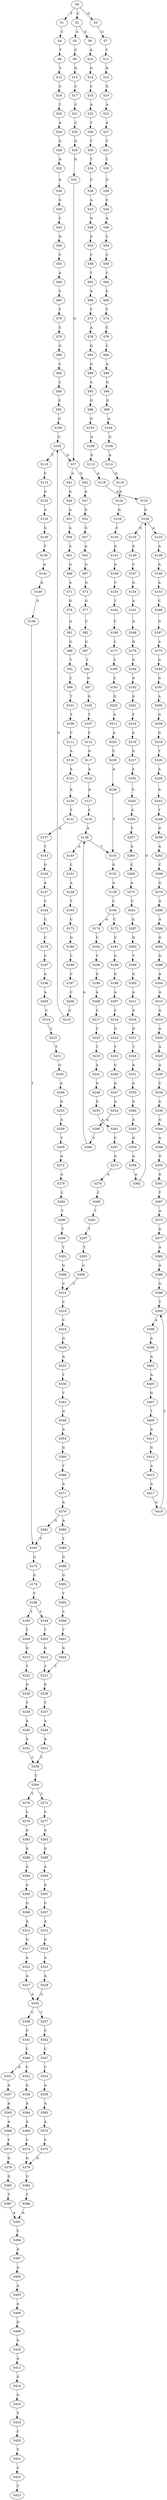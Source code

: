 strict digraph  {
	S0 -> S1 [ label = T ];
	S0 -> S2 [ label = C ];
	S0 -> S3 [ label = G ];
	S1 -> S4 [ label = C ];
	S2 -> S5 [ label = A ];
	S2 -> S6 [ label = G ];
	S3 -> S7 [ label = G ];
	S4 -> S8 [ label = T ];
	S5 -> S9 [ label = C ];
	S6 -> S10 [ label = A ];
	S7 -> S11 [ label = T ];
	S8 -> S12 [ label = T ];
	S9 -> S13 [ label = G ];
	S10 -> S14 [ label = G ];
	S11 -> S15 [ label = G ];
	S12 -> S16 [ label = G ];
	S13 -> S17 [ label = C ];
	S14 -> S18 [ label = C ];
	S15 -> S19 [ label = G ];
	S16 -> S20 [ label = T ];
	S17 -> S21 [ label = C ];
	S18 -> S22 [ label = A ];
	S19 -> S23 [ label = A ];
	S20 -> S24 [ label = A ];
	S21 -> S25 [ label = C ];
	S22 -> S26 [ label = T ];
	S23 -> S27 [ label = A ];
	S24 -> S28 [ label = G ];
	S25 -> S29 [ label = G ];
	S26 -> S30 [ label = T ];
	S27 -> S31 [ label = T ];
	S28 -> S32 [ label = A ];
	S29 -> S33 [ label = G ];
	S30 -> S34 [ label = T ];
	S31 -> S35 [ label = C ];
	S32 -> S36 [ label = A ];
	S33 -> S37 [ label = G ];
	S34 -> S38 [ label = C ];
	S35 -> S39 [ label = G ];
	S36 -> S40 [ label = G ];
	S37 -> S41 [ label = A ];
	S37 -> S42 [ label = G ];
	S38 -> S43 [ label = A ];
	S39 -> S44 [ label = C ];
	S40 -> S45 [ label = C ];
	S41 -> S46 [ label = G ];
	S42 -> S47 [ label = A ];
	S43 -> S48 [ label = G ];
	S44 -> S49 [ label = A ];
	S45 -> S50 [ label = G ];
	S46 -> S51 [ label = A ];
	S47 -> S52 [ label = G ];
	S48 -> S53 [ label = A ];
	S49 -> S54 [ label = C ];
	S50 -> S55 [ label = C ];
	S51 -> S56 [ label = A ];
	S52 -> S57 [ label = G ];
	S53 -> S58 [ label = C ];
	S54 -> S59 [ label = C ];
	S55 -> S60 [ label = A ];
	S56 -> S61 [ label = A ];
	S57 -> S62 [ label = A ];
	S58 -> S63 [ label = T ];
	S59 -> S64 [ label = C ];
	S60 -> S65 [ label = C ];
	S61 -> S66 [ label = G ];
	S62 -> S67 [ label = G ];
	S63 -> S68 [ label = A ];
	S64 -> S69 [ label = G ];
	S65 -> S70 [ label = T ];
	S66 -> S71 [ label = A ];
	S67 -> S72 [ label = G ];
	S68 -> S73 [ label = T ];
	S69 -> S74 [ label = T ];
	S70 -> S75 [ label = C ];
	S71 -> S76 [ label = G ];
	S72 -> S77 [ label = G ];
	S73 -> S78 [ label = A ];
	S74 -> S79 [ label = C ];
	S75 -> S80 [ label = G ];
	S76 -> S81 [ label = A ];
	S77 -> S82 [ label = C ];
	S78 -> S83 [ label = G ];
	S79 -> S84 [ label = C ];
	S80 -> S85 [ label = C ];
	S81 -> S86 [ label = G ];
	S82 -> S87 [ label = G ];
	S83 -> S88 [ label = G ];
	S84 -> S89 [ label = A ];
	S85 -> S90 [ label = C ];
	S86 -> S91 [ label = T ];
	S87 -> S92 [ label = T ];
	S88 -> S93 [ label = A ];
	S89 -> S94 [ label = G ];
	S90 -> S95 [ label = C ];
	S91 -> S96 [ label = C ];
	S92 -> S97 [ label = G ];
	S93 -> S98 [ label = G ];
	S94 -> S99 [ label = G ];
	S95 -> S100 [ label = G ];
	S96 -> S101 [ label = T ];
	S97 -> S102 [ label = G ];
	S98 -> S103 [ label = G ];
	S99 -> S104 [ label = A ];
	S100 -> S105 [ label = G ];
	S101 -> S106 [ label = T ];
	S102 -> S107 [ label = T ];
	S103 -> S108 [ label = A ];
	S104 -> S109 [ label = G ];
	S105 -> S37 [ label = G ];
	S105 -> S110 [ label = T ];
	S106 -> S111 [ label = C ];
	S107 -> S112 [ label = C ];
	S108 -> S113 [ label = G ];
	S109 -> S114 [ label = A ];
	S110 -> S115 [ label = C ];
	S111 -> S116 [ label = A ];
	S112 -> S117 [ label = G ];
	S113 -> S118 [ label = A ];
	S114 -> S119 [ label = G ];
	S115 -> S120 [ label = G ];
	S116 -> S121 [ label = A ];
	S117 -> S122 [ label = A ];
	S118 -> S123 [ label = A ];
	S119 -> S124 [ label = A ];
	S120 -> S125 [ label = A ];
	S121 -> S126 [ label = A ];
	S122 -> S127 [ label = A ];
	S123 -> S128 [ label = G ];
	S124 -> S129 [ label = G ];
	S125 -> S130 [ label = G ];
	S126 -> S131 [ label = T ];
	S127 -> S132 [ label = C ];
	S128 -> S133 [ label = A ];
	S128 -> S134 [ label = G ];
	S129 -> S135 [ label = C ];
	S130 -> S136 [ label = T ];
	S131 -> S137 [ label = A ];
	S132 -> S138 [ label = A ];
	S133 -> S139 [ label = A ];
	S134 -> S140 [ label = G ];
	S135 -> S141 [ label = G ];
	S136 -> S142 [ label = A ];
	S137 -> S143 [ label = T ];
	S138 -> S144 [ label = A ];
	S138 -> S145 [ label = T ];
	S139 -> S146 [ label = A ];
	S140 -> S147 [ label = C ];
	S141 -> S148 [ label = A ];
	S142 -> S149 [ label = A ];
	S143 -> S150 [ label = G ];
	S144 -> S151 [ label = C ];
	S145 -> S152 [ label = G ];
	S146 -> S153 [ label = A ];
	S147 -> S154 [ label = G ];
	S148 -> S155 [ label = C ];
	S149 -> S156 [ label = G ];
	S150 -> S157 [ label = A ];
	S151 -> S158 [ label = A ];
	S152 -> S159 [ label = A ];
	S153 -> S160 [ label = C ];
	S154 -> S161 [ label = A ];
	S155 -> S162 [ label = T ];
	S156 -> S163 [ label = T ];
	S157 -> S164 [ label = C ];
	S158 -> S165 [ label = T ];
	S159 -> S166 [ label = C ];
	S160 -> S167 [ label = G ];
	S161 -> S168 [ label = A ];
	S162 -> S169 [ label = C ];
	S163 -> S170 [ label = G ];
	S164 -> S171 [ label = C ];
	S165 -> S172 [ label = C ];
	S166 -> S173 [ label = C ];
	S166 -> S174 [ label = A ];
	S167 -> S175 [ label = A ];
	S168 -> S176 [ label = G ];
	S169 -> S177 [ label = C ];
	S170 -> S178 [ label = G ];
	S171 -> S179 [ label = C ];
	S172 -> S180 [ label = G ];
	S173 -> S181 [ label = C ];
	S174 -> S182 [ label = C ];
	S175 -> S183 [ label = G ];
	S176 -> S184 [ label = G ];
	S177 -> S185 [ label = T ];
	S178 -> S186 [ label = T ];
	S179 -> S187 [ label = C ];
	S180 -> S188 [ label = C ];
	S181 -> S189 [ label = G ];
	S182 -> S190 [ label = C ];
	S183 -> S191 [ label = G ];
	S184 -> S192 [ label = A ];
	S185 -> S193 [ label = C ];
	S186 -> S194 [ label = C ];
	S186 -> S195 [ label = T ];
	S187 -> S196 [ label = A ];
	S188 -> S197 [ label = C ];
	S189 -> S198 [ label = G ];
	S190 -> S199 [ label = G ];
	S191 -> S200 [ label = A ];
	S192 -> S201 [ label = G ];
	S193 -> S202 [ label = G ];
	S194 -> S203 [ label = T ];
	S195 -> S204 [ label = T ];
	S196 -> S205 [ label = A ];
	S197 -> S206 [ label = C ];
	S198 -> S207 [ label = A ];
	S199 -> S208 [ label = A ];
	S200 -> S209 [ label = G ];
	S201 -> S210 [ label = T ];
	S202 -> S211 [ label = A ];
	S203 -> S212 [ label = G ];
	S204 -> S213 [ label = G ];
	S205 -> S214 [ label = C ];
	S206 -> S215 [ label = G ];
	S207 -> S216 [ label = C ];
	S208 -> S217 [ label = C ];
	S209 -> S218 [ label = G ];
	S210 -> S219 [ label = A ];
	S211 -> S220 [ label = A ];
	S212 -> S221 [ label = T ];
	S213 -> S222 [ label = T ];
	S214 -> S223 [ label = C ];
	S215 -> S105 [ label = G ];
	S216 -> S224 [ label = G ];
	S217 -> S225 [ label = C ];
	S218 -> S226 [ label = T ];
	S219 -> S227 [ label = G ];
	S220 -> S228 [ label = C ];
	S221 -> S229 [ label = G ];
	S222 -> S230 [ label = G ];
	S223 -> S231 [ label = T ];
	S224 -> S232 [ label = T ];
	S225 -> S233 [ label = T ];
	S226 -> S234 [ label = A ];
	S227 -> S235 [ label = A ];
	S228 -> S236 [ label = A ];
	S229 -> S237 [ label = T ];
	S230 -> S238 [ label = T ];
	S231 -> S239 [ label = G ];
	S232 -> S240 [ label = C ];
	S233 -> S241 [ label = A ];
	S234 -> S242 [ label = A ];
	S235 -> S243 [ label = G ];
	S236 -> S145 [ label = T ];
	S237 -> S244 [ label = A ];
	S238 -> S245 [ label = A ];
	S239 -> S246 [ label = A ];
	S240 -> S247 [ label = G ];
	S241 -> S248 [ label = G ];
	S242 -> S249 [ label = T ];
	S243 -> S250 [ label = G ];
	S244 -> S251 [ label = A ];
	S245 -> S252 [ label = A ];
	S246 -> S253 [ label = G ];
	S247 -> S254 [ label = A ];
	S248 -> S255 [ label = G ];
	S249 -> S256 [ label = G ];
	S250 -> S257 [ label = T ];
	S251 -> S258 [ label = C ];
	S252 -> S258 [ label = C ];
	S253 -> S259 [ label = A ];
	S254 -> S260 [ label = A ];
	S255 -> S261 [ label = A ];
	S256 -> S262 [ label = A ];
	S257 -> S263 [ label = A ];
	S258 -> S264 [ label = C ];
	S259 -> S265 [ label = T ];
	S260 -> S266 [ label = C ];
	S261 -> S267 [ label = C ];
	S262 -> S268 [ label = C ];
	S263 -> S269 [ label = C ];
	S264 -> S270 [ label = T ];
	S264 -> S271 [ label = C ];
	S265 -> S272 [ label = A ];
	S266 -> S138 [ label = A ];
	S267 -> S273 [ label = A ];
	S268 -> S274 [ label = G ];
	S269 -> S275 [ label = A ];
	S270 -> S276 [ label = C ];
	S271 -> S277 [ label = C ];
	S272 -> S278 [ label = A ];
	S273 -> S279 [ label = A ];
	S274 -> S280 [ label = A ];
	S275 -> S281 [ label = C ];
	S276 -> S282 [ label = A ];
	S277 -> S283 [ label = A ];
	S278 -> S284 [ label = C ];
	S279 -> S285 [ label = C ];
	S280 -> S286 [ label = A ];
	S281 -> S287 [ label = G ];
	S282 -> S288 [ label = A ];
	S283 -> S289 [ label = G ];
	S284 -> S290 [ label = T ];
	S285 -> S291 [ label = T ];
	S286 -> S292 [ label = G ];
	S287 -> S293 [ label = G ];
	S288 -> S294 [ label = A ];
	S289 -> S295 [ label = A ];
	S290 -> S296 [ label = T ];
	S291 -> S297 [ label = T ];
	S292 -> S298 [ label = G ];
	S293 -> S299 [ label = T ];
	S294 -> S300 [ label = A ];
	S295 -> S301 [ label = A ];
	S296 -> S302 [ label = T ];
	S297 -> S303 [ label = T ];
	S298 -> S304 [ label = A ];
	S299 -> S305 [ label = G ];
	S300 -> S306 [ label = G ];
	S301 -> S307 [ label = G ];
	S302 -> S308 [ label = G ];
	S303 -> S309 [ label = G ];
	S304 -> S310 [ label = A ];
	S305 -> S311 [ label = A ];
	S306 -> S312 [ label = A ];
	S307 -> S313 [ label = A ];
	S308 -> S314 [ label = C ];
	S309 -> S314 [ label = C ];
	S310 -> S315 [ label = A ];
	S311 -> S316 [ label = G ];
	S312 -> S317 [ label = G ];
	S313 -> S318 [ label = G ];
	S314 -> S319 [ label = C ];
	S315 -> S320 [ label = A ];
	S316 -> S321 [ label = G ];
	S317 -> S322 [ label = A ];
	S318 -> S323 [ label = A ];
	S319 -> S324 [ label = C ];
	S320 -> S325 [ label = A ];
	S321 -> S326 [ label = T ];
	S322 -> S327 [ label = A ];
	S323 -> S328 [ label = A ];
	S324 -> S329 [ label = G ];
	S325 -> S330 [ label = A ];
	S326 -> S331 [ label = A ];
	S327 -> S332 [ label = A ];
	S328 -> S332 [ label = A ];
	S329 -> S333 [ label = A ];
	S330 -> S334 [ label = C ];
	S331 -> S335 [ label = G ];
	S332 -> S336 [ label = C ];
	S332 -> S337 [ label = T ];
	S333 -> S338 [ label = T ];
	S334 -> S339 [ label = G ];
	S335 -> S340 [ label = G ];
	S336 -> S341 [ label = C ];
	S337 -> S342 [ label = C ];
	S338 -> S343 [ label = T ];
	S339 -> S344 [ label = G ];
	S340 -> S345 [ label = A ];
	S341 -> S346 [ label = C ];
	S342 -> S347 [ label = C ];
	S343 -> S348 [ label = G ];
	S344 -> S349 [ label = A ];
	S345 -> S350 [ label = G ];
	S346 -> S351 [ label = A ];
	S346 -> S352 [ label = C ];
	S347 -> S353 [ label = C ];
	S348 -> S354 [ label = A ];
	S349 -> S355 [ label = G ];
	S350 -> S356 [ label = A ];
	S351 -> S357 [ label = A ];
	S352 -> S358 [ label = A ];
	S353 -> S359 [ label = A ];
	S354 -> S360 [ label = G ];
	S355 -> S361 [ label = G ];
	S356 -> S362 [ label = A ];
	S357 -> S363 [ label = A ];
	S358 -> S364 [ label = A ];
	S359 -> S365 [ label = A ];
	S360 -> S366 [ label = T ];
	S361 -> S367 [ label = T ];
	S362 -> S128 [ label = G ];
	S363 -> S368 [ label = A ];
	S364 -> S369 [ label = A ];
	S365 -> S370 [ label = A ];
	S366 -> S371 [ label = A ];
	S367 -> S372 [ label = A ];
	S368 -> S373 [ label = C ];
	S369 -> S374 [ label = C ];
	S370 -> S375 [ label = C ];
	S371 -> S376 [ label = A ];
	S372 -> S377 [ label = G ];
	S373 -> S378 [ label = G ];
	S374 -> S379 [ label = G ];
	S375 -> S379 [ label = G ];
	S376 -> S380 [ label = A ];
	S376 -> S381 [ label = G ];
	S377 -> S382 [ label = A ];
	S378 -> S383 [ label = G ];
	S379 -> S384 [ label = G ];
	S380 -> S385 [ label = T ];
	S381 -> S163 [ label = T ];
	S382 -> S386 [ label = A ];
	S383 -> S387 [ label = T ];
	S384 -> S388 [ label = T ];
	S385 -> S389 [ label = G ];
	S386 -> S390 [ label = G ];
	S387 -> S391 [ label = A ];
	S388 -> S391 [ label = A ];
	S389 -> S392 [ label = G ];
	S390 -> S393 [ label = T ];
	S391 -> S394 [ label = C ];
	S392 -> S395 [ label = T ];
	S393 -> S396 [ label = A ];
	S394 -> S397 [ label = A ];
	S395 -> S398 [ label = C ];
	S396 -> S399 [ label = A ];
	S397 -> S400 [ label = A ];
	S398 -> S401 [ label = T ];
	S399 -> S402 [ label = A ];
	S400 -> S403 [ label = A ];
	S401 -> S404 [ label = G ];
	S402 -> S405 [ label = A ];
	S403 -> S406 [ label = A ];
	S404 -> S221 [ label = T ];
	S405 -> S407 [ label = G ];
	S406 -> S408 [ label = G ];
	S407 -> S409 [ label = T ];
	S408 -> S410 [ label = G ];
	S409 -> S411 [ label = A ];
	S410 -> S412 [ label = A ];
	S411 -> S413 [ label = G ];
	S412 -> S414 [ label = G ];
	S413 -> S415 [ label = A ];
	S414 -> S416 [ label = G ];
	S415 -> S417 [ label = A ];
	S416 -> S418 [ label = T ];
	S417 -> S419 [ label = G ];
	S418 -> S420 [ label = C ];
	S419 -> S393 [ label = T ];
	S420 -> S421 [ label = T ];
	S421 -> S422 [ label = C ];
	S422 -> S423 [ label = T ];
}

